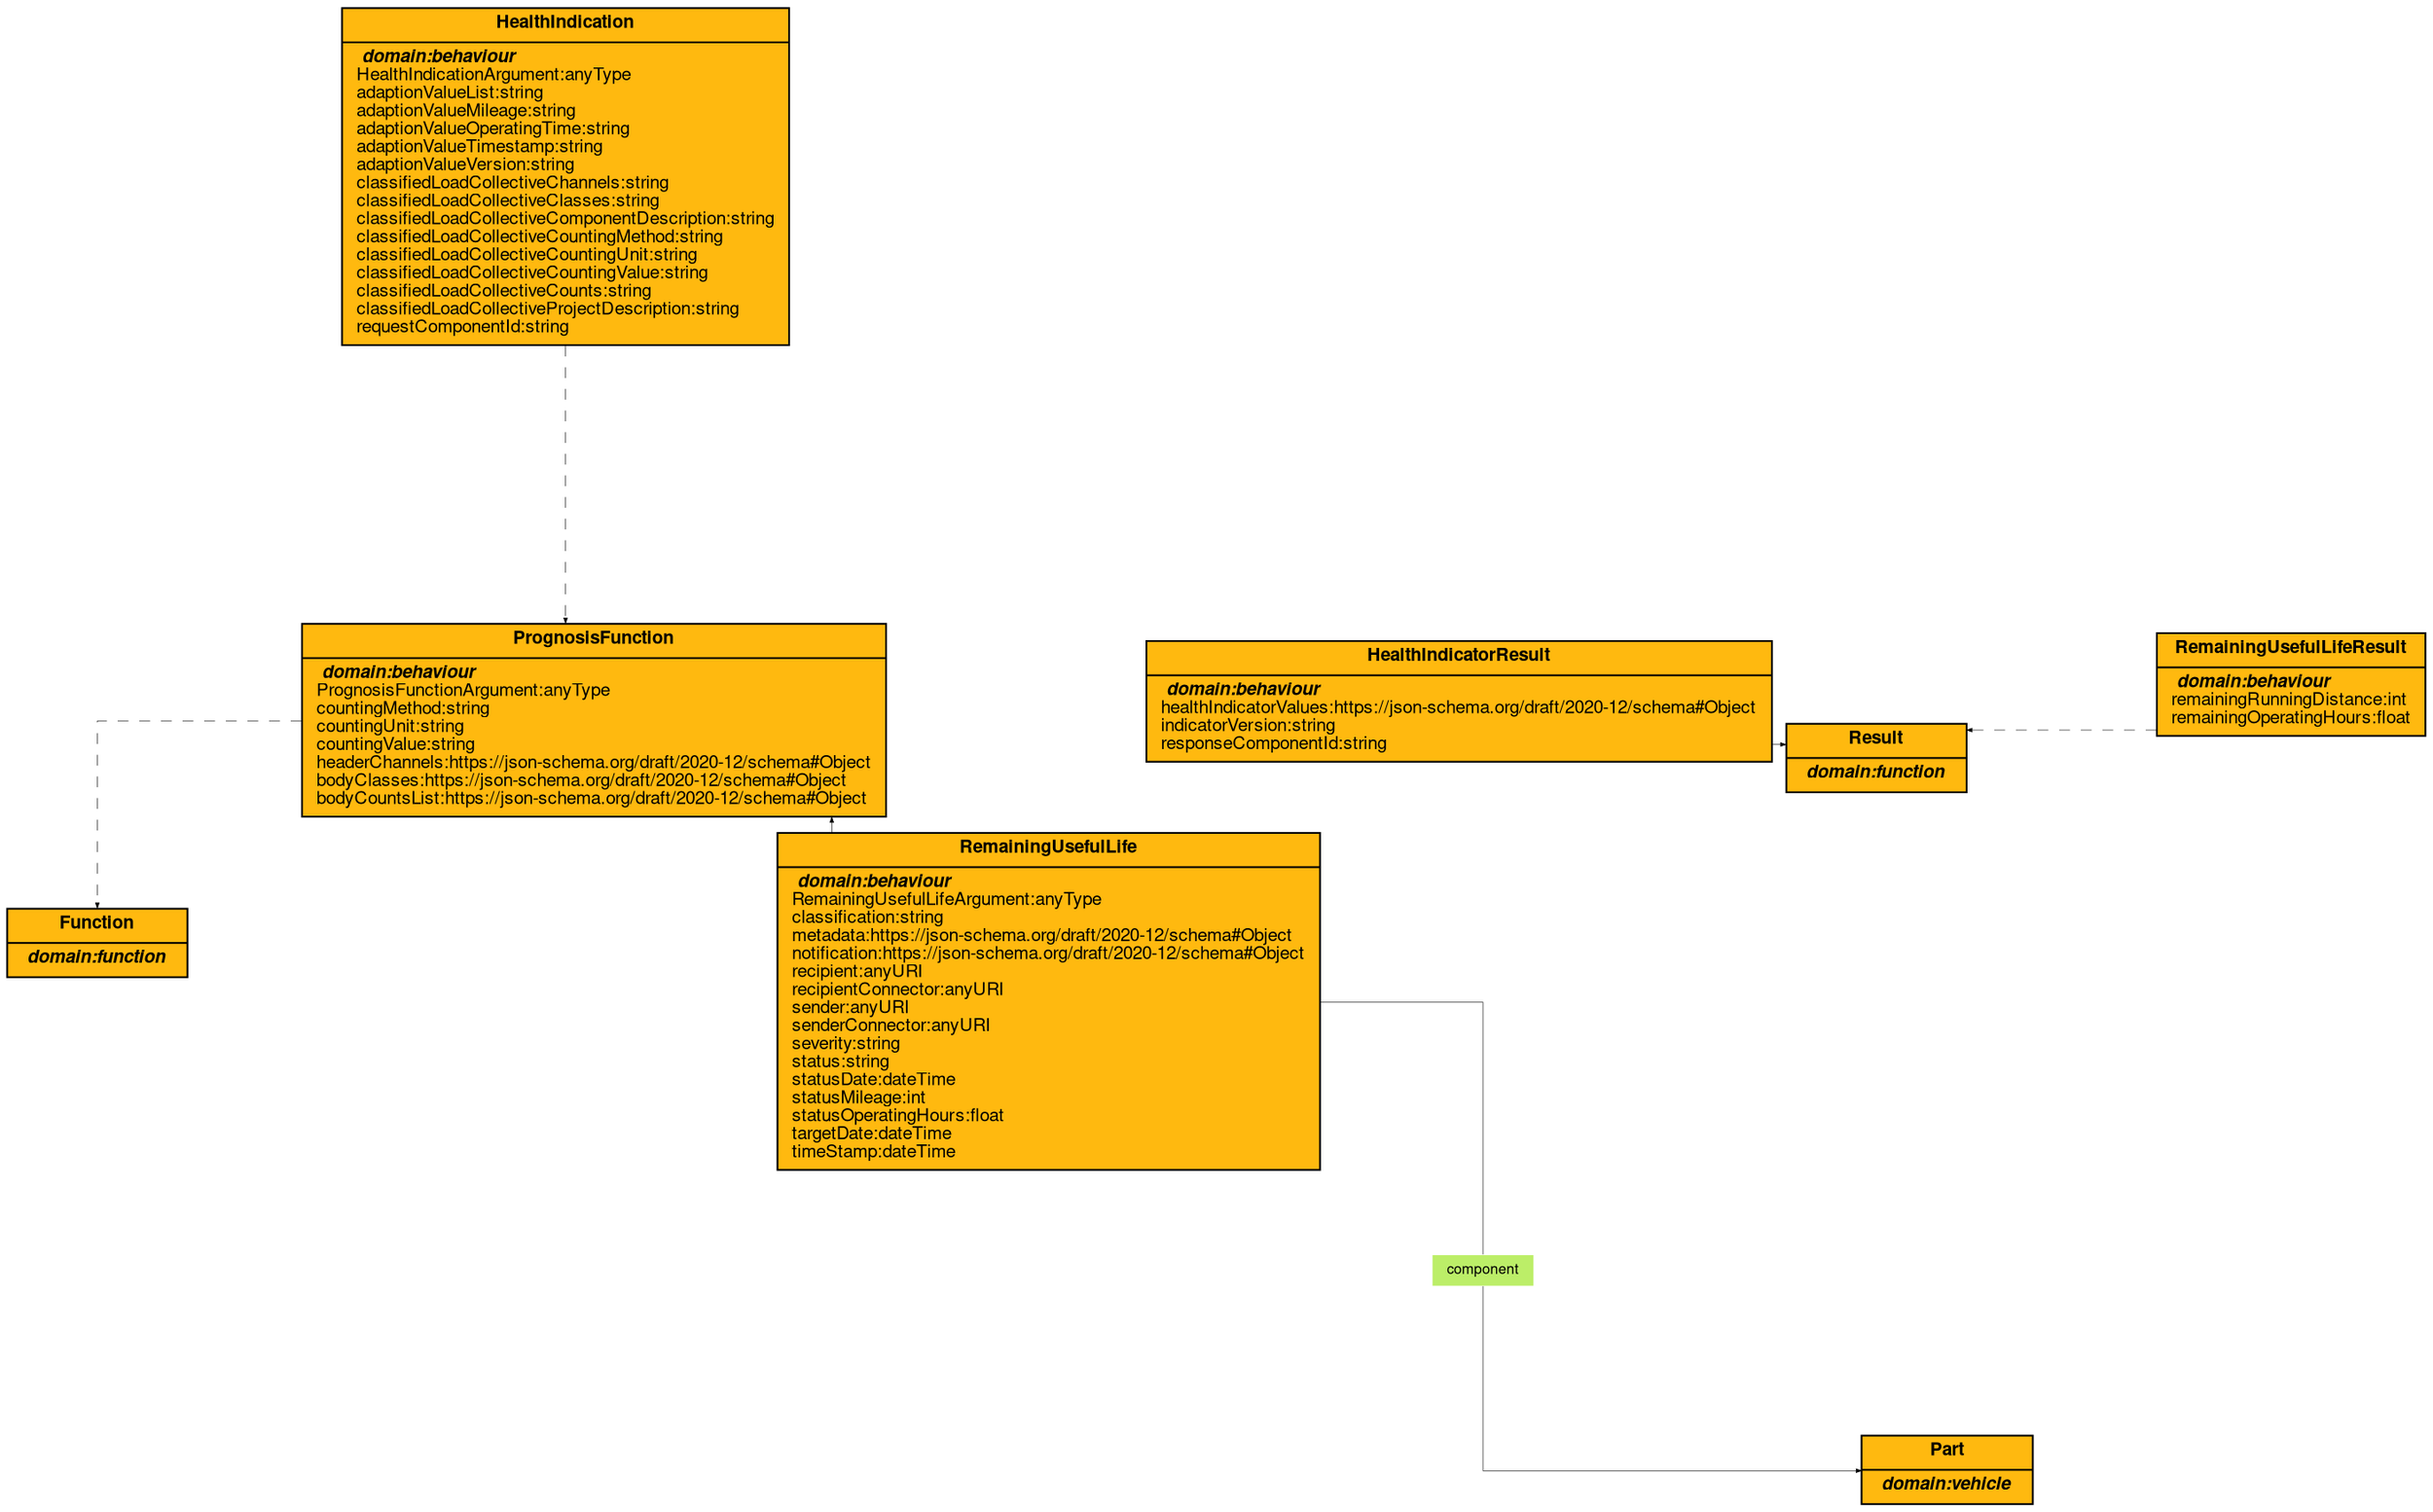 digraph behaviour_ontology {
	graph [fontname="Helvetica,Arial,sans-serif" fontsize=10 layout=neato overlap=false splines=ortho]
	node [fillcolor=darkgoldenrod1 fontname="Helvetica,Arial,sans-serif" fontsize=10 shape=record]
	edge [arrowsize=0.3 fontname="Helvetica,Arial,sans-serif" fontsize=10 penwidth=0.3]
	PrognosisFunction [label=<{<b>PrognosisFunction</b> | <i><b> domain:behaviour</b></i> <br align="left"/>PrognosisFunctionArgument:anyType<br align="left"/>countingMethod:string<br align="left"/>countingUnit:string<br align="left"/>countingValue:string<br align="left"/>headerChannels:https://json-schema.org/draft/2020-12/schema#Object<br align="left"/>bodyClasses:https://json-schema.org/draft/2020-12/schema#Object<br align="left"/>bodyCountsList:https://json-schema.org/draft/2020-12/schema#Object<br align="left"/>}> style=filled]
	HealthIndication [label=<{<b>HealthIndication</b> | <i><b> domain:behaviour</b></i> <br align="left"/>HealthIndicationArgument:anyType<br align="left"/>adaptionValueList:string<br align="left"/>adaptionValueMileage:string<br align="left"/>adaptionValueOperatingTime:string<br align="left"/>adaptionValueTimestamp:string<br align="left"/>adaptionValueVersion:string<br align="left"/>classifiedLoadCollectiveChannels:string<br align="left"/>classifiedLoadCollectiveClasses:string<br align="left"/>classifiedLoadCollectiveComponentDescription:string<br align="left"/>classifiedLoadCollectiveCountingMethod:string<br align="left"/>classifiedLoadCollectiveCountingUnit:string<br align="left"/>classifiedLoadCollectiveCountingValue:string<br align="left"/>classifiedLoadCollectiveCounts:string<br align="left"/>classifiedLoadCollectiveProjectDescription:string<br align="left"/>requestComponentId:string<br align="left"/>}> style=filled]
	HealthIndicatorResult [label=<{<b>HealthIndicatorResult</b> | <i><b> domain:behaviour</b></i> <br align="left"/>healthIndicatorValues:https://json-schema.org/draft/2020-12/schema#Object<br align="left"/>indicatorVersion:string<br align="left"/>responseComponentId:string<br align="left"/>}> style=filled]
	RemainingUsefulLife [label=<{<b>RemainingUsefulLife</b> | <i><b> domain:behaviour</b></i> <br align="left"/>RemainingUsefulLifeArgument:anyType<br align="left"/>classification:string<br align="left"/>metadata:https://json-schema.org/draft/2020-12/schema#Object<br align="left"/>notification:https://json-schema.org/draft/2020-12/schema#Object<br align="left"/>recipient:anyURI<br align="left"/>recipientConnector:anyURI<br align="left"/>sender:anyURI<br align="left"/>senderConnector:anyURI<br align="left"/>severity:string<br align="left"/>status:string<br align="left"/>statusDate:dateTime<br align="left"/>statusMileage:int<br align="left"/>statusOperatingHours:float<br align="left"/>targetDate:dateTime<br align="left"/>timeStamp:dateTime<br align="left"/>}> style=filled]
	RemainingUsefulLifeResult [label=<{<b>RemainingUsefulLifeResult</b> | <i><b> domain:behaviour</b></i> <br align="left"/>remainingRunningDistance:int<br align="left"/>remainingOperatingHours:float<br align="left"/>}> style=filled]
	Function [label=<{<b>Function</b> | <i><b> domain:function</b></i> <br align="left"/>}> style=filled]
	Result [label=<{<b>Result</b> | <i><b> domain:function</b></i> <br align="left"/>}> style=filled]
	Part [label=<{<b>Part</b> | <i><b> domain:vehicle</b></i> <br align="left"/>}> style=filled]
	component [label=component fillcolor=darkolivegreen2 fontsize=8 height=0 shape=plaintext style=filled width=0]
	RemainingUsefulLife -> component [arrowhead=none]
	component -> Part
	PrognosisFunction -> Function [style=dashed]
	HealthIndication -> PrognosisFunction [style=dashed]
	RemainingUsefulLife -> PrognosisFunction [style=dashed]
	HealthIndicatorResult -> Result [style=dashed]
	RemainingUsefulLifeResult -> Result [style=dashed]
}
